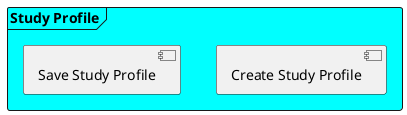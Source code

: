 @startuml
frame "Study Profile" #AQUA {
	component "Create Study Profile"
	component "Save Study Profile"	
}
@enduml
